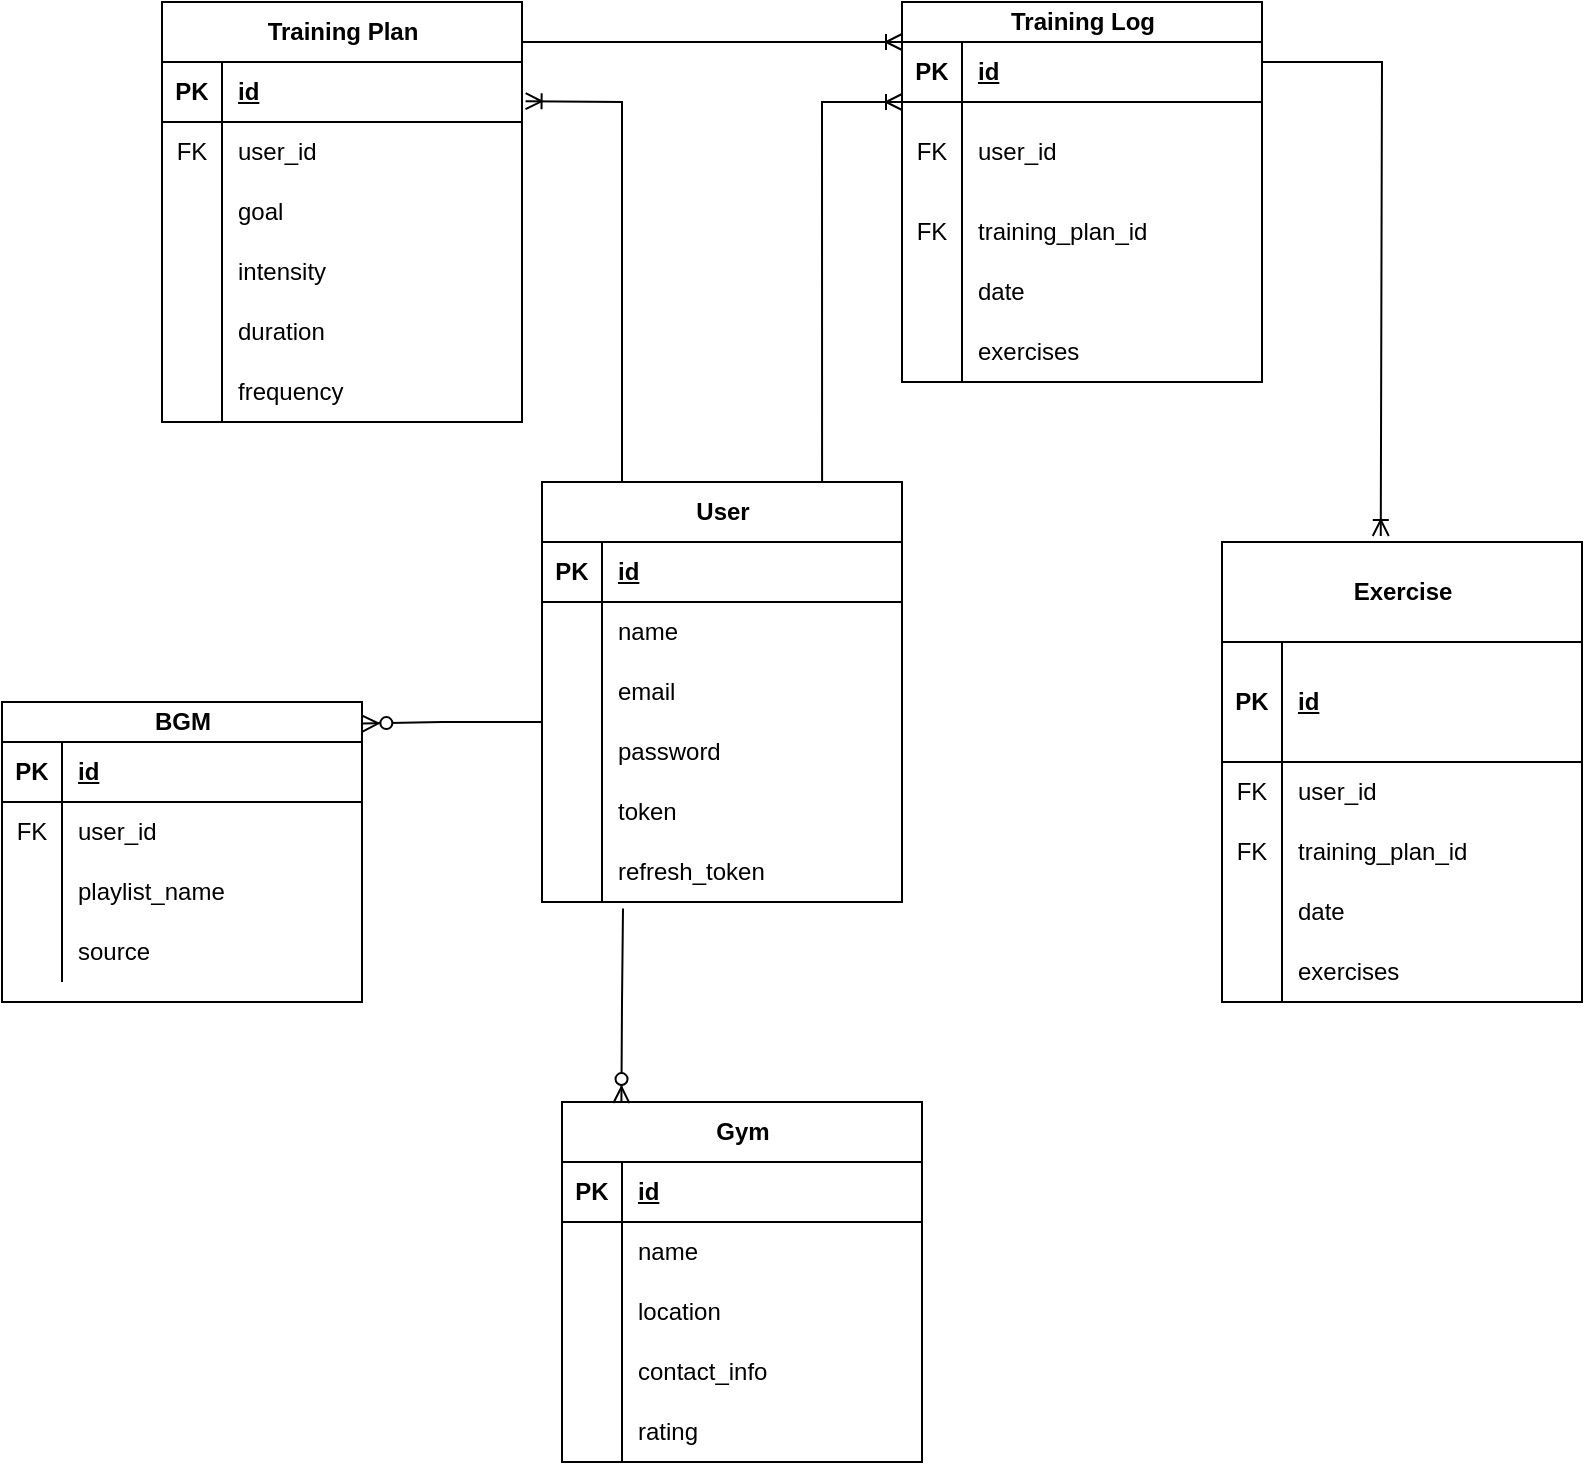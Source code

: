 <mxfile version="24.7.12">
  <diagram id="R2lEEEUBdFMjLlhIrx00" name="Page-1">
    <mxGraphModel dx="3546" dy="1199" grid="1" gridSize="10" guides="1" tooltips="1" connect="1" arrows="1" fold="1" page="1" pageScale="1" pageWidth="850" pageHeight="1100" math="0" shadow="0" extFonts="Permanent Marker^https://fonts.googleapis.com/css?family=Permanent+Marker">
      <root>
        <mxCell id="0" />
        <mxCell id="1" parent="0" />
        <mxCell id="OepPdxawDbYFynQBfxjx-1" value="Exercise" style="shape=table;startSize=50;container=1;collapsible=1;childLayout=tableLayout;fixedRows=1;rowLines=0;fontStyle=1;align=center;resizeLast=1;html=1;" parent="1" vertex="1">
          <mxGeometry x="-180" y="320" width="180" height="230" as="geometry" />
        </mxCell>
        <mxCell id="OepPdxawDbYFynQBfxjx-2" value="" style="shape=tableRow;horizontal=0;startSize=0;swimlaneHead=0;swimlaneBody=0;fillColor=none;collapsible=0;dropTarget=0;points=[[0,0.5],[1,0.5]];portConstraint=eastwest;top=0;left=0;right=0;bottom=1;" parent="OepPdxawDbYFynQBfxjx-1" vertex="1">
          <mxGeometry y="50" width="180" height="60" as="geometry" />
        </mxCell>
        <mxCell id="OepPdxawDbYFynQBfxjx-3" value="PK" style="shape=partialRectangle;connectable=0;fillColor=none;top=0;left=0;bottom=0;right=0;fontStyle=1;overflow=hidden;whiteSpace=wrap;html=1;" parent="OepPdxawDbYFynQBfxjx-2" vertex="1">
          <mxGeometry width="30" height="60" as="geometry">
            <mxRectangle width="30" height="60" as="alternateBounds" />
          </mxGeometry>
        </mxCell>
        <mxCell id="OepPdxawDbYFynQBfxjx-4" value="id" style="shape=partialRectangle;connectable=0;fillColor=none;top=0;left=0;bottom=0;right=0;align=left;spacingLeft=6;fontStyle=5;overflow=hidden;whiteSpace=wrap;html=1;" parent="OepPdxawDbYFynQBfxjx-2" vertex="1">
          <mxGeometry x="30" width="150" height="60" as="geometry">
            <mxRectangle width="150" height="60" as="alternateBounds" />
          </mxGeometry>
        </mxCell>
        <mxCell id="OepPdxawDbYFynQBfxjx-5" value="" style="shape=tableRow;horizontal=0;startSize=0;swimlaneHead=0;swimlaneBody=0;fillColor=none;collapsible=0;dropTarget=0;points=[[0,0.5],[1,0.5]];portConstraint=eastwest;top=0;left=0;right=0;bottom=0;" parent="OepPdxawDbYFynQBfxjx-1" vertex="1">
          <mxGeometry y="110" width="180" height="30" as="geometry" />
        </mxCell>
        <mxCell id="OepPdxawDbYFynQBfxjx-6" value="FK" style="shape=partialRectangle;connectable=0;fillColor=none;top=0;left=0;bottom=0;right=0;editable=1;overflow=hidden;whiteSpace=wrap;html=1;" parent="OepPdxawDbYFynQBfxjx-5" vertex="1">
          <mxGeometry width="30" height="30" as="geometry">
            <mxRectangle width="30" height="30" as="alternateBounds" />
          </mxGeometry>
        </mxCell>
        <mxCell id="OepPdxawDbYFynQBfxjx-7" value="user_id" style="shape=partialRectangle;connectable=0;fillColor=none;top=0;left=0;bottom=0;right=0;align=left;spacingLeft=6;overflow=hidden;whiteSpace=wrap;html=1;" parent="OepPdxawDbYFynQBfxjx-5" vertex="1">
          <mxGeometry x="30" width="150" height="30" as="geometry">
            <mxRectangle width="150" height="30" as="alternateBounds" />
          </mxGeometry>
        </mxCell>
        <mxCell id="OepPdxawDbYFynQBfxjx-8" value="" style="shape=tableRow;horizontal=0;startSize=0;swimlaneHead=0;swimlaneBody=0;fillColor=none;collapsible=0;dropTarget=0;points=[[0,0.5],[1,0.5]];portConstraint=eastwest;top=0;left=0;right=0;bottom=0;" parent="OepPdxawDbYFynQBfxjx-1" vertex="1">
          <mxGeometry y="140" width="180" height="30" as="geometry" />
        </mxCell>
        <mxCell id="OepPdxawDbYFynQBfxjx-9" value="FK" style="shape=partialRectangle;connectable=0;fillColor=none;top=0;left=0;bottom=0;right=0;editable=1;overflow=hidden;whiteSpace=wrap;html=1;" parent="OepPdxawDbYFynQBfxjx-8" vertex="1">
          <mxGeometry width="30" height="30" as="geometry">
            <mxRectangle width="30" height="30" as="alternateBounds" />
          </mxGeometry>
        </mxCell>
        <mxCell id="OepPdxawDbYFynQBfxjx-10" value="training_plan_id" style="shape=partialRectangle;connectable=0;fillColor=none;top=0;left=0;bottom=0;right=0;align=left;spacingLeft=6;overflow=hidden;whiteSpace=wrap;html=1;" parent="OepPdxawDbYFynQBfxjx-8" vertex="1">
          <mxGeometry x="30" width="150" height="30" as="geometry">
            <mxRectangle width="150" height="30" as="alternateBounds" />
          </mxGeometry>
        </mxCell>
        <mxCell id="OepPdxawDbYFynQBfxjx-11" value="" style="shape=tableRow;horizontal=0;startSize=0;swimlaneHead=0;swimlaneBody=0;fillColor=none;collapsible=0;dropTarget=0;points=[[0,0.5],[1,0.5]];portConstraint=eastwest;top=0;left=0;right=0;bottom=0;" parent="OepPdxawDbYFynQBfxjx-1" vertex="1">
          <mxGeometry y="170" width="180" height="30" as="geometry" />
        </mxCell>
        <mxCell id="OepPdxawDbYFynQBfxjx-12" value="" style="shape=partialRectangle;connectable=0;fillColor=none;top=0;left=0;bottom=0;right=0;editable=1;overflow=hidden;whiteSpace=wrap;html=1;" parent="OepPdxawDbYFynQBfxjx-11" vertex="1">
          <mxGeometry width="30" height="30" as="geometry">
            <mxRectangle width="30" height="30" as="alternateBounds" />
          </mxGeometry>
        </mxCell>
        <mxCell id="OepPdxawDbYFynQBfxjx-13" value="date" style="shape=partialRectangle;connectable=0;fillColor=none;top=0;left=0;bottom=0;right=0;align=left;spacingLeft=6;overflow=hidden;whiteSpace=wrap;html=1;" parent="OepPdxawDbYFynQBfxjx-11" vertex="1">
          <mxGeometry x="30" width="150" height="30" as="geometry">
            <mxRectangle width="150" height="30" as="alternateBounds" />
          </mxGeometry>
        </mxCell>
        <mxCell id="OepPdxawDbYFynQBfxjx-68" value="" style="shape=tableRow;horizontal=0;startSize=0;swimlaneHead=0;swimlaneBody=0;fillColor=none;collapsible=0;dropTarget=0;points=[[0,0.5],[1,0.5]];portConstraint=eastwest;top=0;left=0;right=0;bottom=0;" parent="OepPdxawDbYFynQBfxjx-1" vertex="1">
          <mxGeometry y="200" width="180" height="30" as="geometry" />
        </mxCell>
        <mxCell id="OepPdxawDbYFynQBfxjx-69" value="" style="shape=partialRectangle;connectable=0;fillColor=none;top=0;left=0;bottom=0;right=0;editable=1;overflow=hidden;whiteSpace=wrap;html=1;" parent="OepPdxawDbYFynQBfxjx-68" vertex="1">
          <mxGeometry width="30" height="30" as="geometry">
            <mxRectangle width="30" height="30" as="alternateBounds" />
          </mxGeometry>
        </mxCell>
        <mxCell id="OepPdxawDbYFynQBfxjx-70" value="exercises" style="shape=partialRectangle;connectable=0;fillColor=none;top=0;left=0;bottom=0;right=0;align=left;spacingLeft=6;overflow=hidden;whiteSpace=wrap;html=1;" parent="OepPdxawDbYFynQBfxjx-68" vertex="1">
          <mxGeometry x="30" width="150" height="30" as="geometry">
            <mxRectangle width="150" height="30" as="alternateBounds" />
          </mxGeometry>
        </mxCell>
        <mxCell id="OepPdxawDbYFynQBfxjx-14" value="Training Plan" style="shape=table;startSize=30;container=1;collapsible=1;childLayout=tableLayout;fixedRows=1;rowLines=0;fontStyle=1;align=center;resizeLast=1;html=1;" parent="1" vertex="1">
          <mxGeometry x="-710" y="50" width="180" height="210" as="geometry" />
        </mxCell>
        <mxCell id="OepPdxawDbYFynQBfxjx-15" value="" style="shape=tableRow;horizontal=0;startSize=0;swimlaneHead=0;swimlaneBody=0;fillColor=none;collapsible=0;dropTarget=0;points=[[0,0.5],[1,0.5]];portConstraint=eastwest;top=0;left=0;right=0;bottom=1;" parent="OepPdxawDbYFynQBfxjx-14" vertex="1">
          <mxGeometry y="30" width="180" height="30" as="geometry" />
        </mxCell>
        <mxCell id="OepPdxawDbYFynQBfxjx-16" value="PK" style="shape=partialRectangle;connectable=0;fillColor=none;top=0;left=0;bottom=0;right=0;fontStyle=1;overflow=hidden;whiteSpace=wrap;html=1;" parent="OepPdxawDbYFynQBfxjx-15" vertex="1">
          <mxGeometry width="30" height="30" as="geometry">
            <mxRectangle width="30" height="30" as="alternateBounds" />
          </mxGeometry>
        </mxCell>
        <mxCell id="OepPdxawDbYFynQBfxjx-17" value="id" style="shape=partialRectangle;connectable=0;fillColor=none;top=0;left=0;bottom=0;right=0;align=left;spacingLeft=6;fontStyle=5;overflow=hidden;whiteSpace=wrap;html=1;" parent="OepPdxawDbYFynQBfxjx-15" vertex="1">
          <mxGeometry x="30" width="150" height="30" as="geometry">
            <mxRectangle width="150" height="30" as="alternateBounds" />
          </mxGeometry>
        </mxCell>
        <mxCell id="OepPdxawDbYFynQBfxjx-18" value="" style="shape=tableRow;horizontal=0;startSize=0;swimlaneHead=0;swimlaneBody=0;fillColor=none;collapsible=0;dropTarget=0;points=[[0,0.5],[1,0.5]];portConstraint=eastwest;top=0;left=0;right=0;bottom=0;" parent="OepPdxawDbYFynQBfxjx-14" vertex="1">
          <mxGeometry y="60" width="180" height="30" as="geometry" />
        </mxCell>
        <mxCell id="OepPdxawDbYFynQBfxjx-19" value="FK" style="shape=partialRectangle;connectable=0;fillColor=none;top=0;left=0;bottom=0;right=0;editable=1;overflow=hidden;whiteSpace=wrap;html=1;" parent="OepPdxawDbYFynQBfxjx-18" vertex="1">
          <mxGeometry width="30" height="30" as="geometry">
            <mxRectangle width="30" height="30" as="alternateBounds" />
          </mxGeometry>
        </mxCell>
        <mxCell id="OepPdxawDbYFynQBfxjx-20" value="user_id" style="shape=partialRectangle;connectable=0;fillColor=none;top=0;left=0;bottom=0;right=0;align=left;spacingLeft=6;overflow=hidden;whiteSpace=wrap;html=1;" parent="OepPdxawDbYFynQBfxjx-18" vertex="1">
          <mxGeometry x="30" width="150" height="30" as="geometry">
            <mxRectangle width="150" height="30" as="alternateBounds" />
          </mxGeometry>
        </mxCell>
        <mxCell id="OepPdxawDbYFynQBfxjx-21" value="" style="shape=tableRow;horizontal=0;startSize=0;swimlaneHead=0;swimlaneBody=0;fillColor=none;collapsible=0;dropTarget=0;points=[[0,0.5],[1,0.5]];portConstraint=eastwest;top=0;left=0;right=0;bottom=0;" parent="OepPdxawDbYFynQBfxjx-14" vertex="1">
          <mxGeometry y="90" width="180" height="30" as="geometry" />
        </mxCell>
        <mxCell id="OepPdxawDbYFynQBfxjx-22" value="" style="shape=partialRectangle;connectable=0;fillColor=none;top=0;left=0;bottom=0;right=0;editable=1;overflow=hidden;whiteSpace=wrap;html=1;" parent="OepPdxawDbYFynQBfxjx-21" vertex="1">
          <mxGeometry width="30" height="30" as="geometry">
            <mxRectangle width="30" height="30" as="alternateBounds" />
          </mxGeometry>
        </mxCell>
        <mxCell id="OepPdxawDbYFynQBfxjx-23" value="goal" style="shape=partialRectangle;connectable=0;fillColor=none;top=0;left=0;bottom=0;right=0;align=left;spacingLeft=6;overflow=hidden;whiteSpace=wrap;html=1;" parent="OepPdxawDbYFynQBfxjx-21" vertex="1">
          <mxGeometry x="30" width="150" height="30" as="geometry">
            <mxRectangle width="150" height="30" as="alternateBounds" />
          </mxGeometry>
        </mxCell>
        <mxCell id="OepPdxawDbYFynQBfxjx-24" value="" style="shape=tableRow;horizontal=0;startSize=0;swimlaneHead=0;swimlaneBody=0;fillColor=none;collapsible=0;dropTarget=0;points=[[0,0.5],[1,0.5]];portConstraint=eastwest;top=0;left=0;right=0;bottom=0;" parent="OepPdxawDbYFynQBfxjx-14" vertex="1">
          <mxGeometry y="120" width="180" height="30" as="geometry" />
        </mxCell>
        <mxCell id="OepPdxawDbYFynQBfxjx-25" value="" style="shape=partialRectangle;connectable=0;fillColor=none;top=0;left=0;bottom=0;right=0;editable=1;overflow=hidden;whiteSpace=wrap;html=1;" parent="OepPdxawDbYFynQBfxjx-24" vertex="1">
          <mxGeometry width="30" height="30" as="geometry">
            <mxRectangle width="30" height="30" as="alternateBounds" />
          </mxGeometry>
        </mxCell>
        <mxCell id="OepPdxawDbYFynQBfxjx-26" value="intensity" style="shape=partialRectangle;connectable=0;fillColor=none;top=0;left=0;bottom=0;right=0;align=left;spacingLeft=6;overflow=hidden;whiteSpace=wrap;html=1;" parent="OepPdxawDbYFynQBfxjx-24" vertex="1">
          <mxGeometry x="30" width="150" height="30" as="geometry">
            <mxRectangle width="150" height="30" as="alternateBounds" />
          </mxGeometry>
        </mxCell>
        <mxCell id="OepPdxawDbYFynQBfxjx-59" value="" style="shape=tableRow;horizontal=0;startSize=0;swimlaneHead=0;swimlaneBody=0;fillColor=none;collapsible=0;dropTarget=0;points=[[0,0.5],[1,0.5]];portConstraint=eastwest;top=0;left=0;right=0;bottom=0;" parent="OepPdxawDbYFynQBfxjx-14" vertex="1">
          <mxGeometry y="150" width="180" height="30" as="geometry" />
        </mxCell>
        <mxCell id="OepPdxawDbYFynQBfxjx-60" value="" style="shape=partialRectangle;connectable=0;fillColor=none;top=0;left=0;bottom=0;right=0;editable=1;overflow=hidden;whiteSpace=wrap;html=1;" parent="OepPdxawDbYFynQBfxjx-59" vertex="1">
          <mxGeometry width="30" height="30" as="geometry">
            <mxRectangle width="30" height="30" as="alternateBounds" />
          </mxGeometry>
        </mxCell>
        <mxCell id="OepPdxawDbYFynQBfxjx-61" value="duration" style="shape=partialRectangle;connectable=0;fillColor=none;top=0;left=0;bottom=0;right=0;align=left;spacingLeft=6;overflow=hidden;whiteSpace=wrap;html=1;" parent="OepPdxawDbYFynQBfxjx-59" vertex="1">
          <mxGeometry x="30" width="150" height="30" as="geometry">
            <mxRectangle width="150" height="30" as="alternateBounds" />
          </mxGeometry>
        </mxCell>
        <mxCell id="OepPdxawDbYFynQBfxjx-62" value="" style="shape=tableRow;horizontal=0;startSize=0;swimlaneHead=0;swimlaneBody=0;fillColor=none;collapsible=0;dropTarget=0;points=[[0,0.5],[1,0.5]];portConstraint=eastwest;top=0;left=0;right=0;bottom=0;" parent="OepPdxawDbYFynQBfxjx-14" vertex="1">
          <mxGeometry y="180" width="180" height="30" as="geometry" />
        </mxCell>
        <mxCell id="OepPdxawDbYFynQBfxjx-63" value="" style="shape=partialRectangle;connectable=0;fillColor=none;top=0;left=0;bottom=0;right=0;editable=1;overflow=hidden;whiteSpace=wrap;html=1;" parent="OepPdxawDbYFynQBfxjx-62" vertex="1">
          <mxGeometry width="30" height="30" as="geometry">
            <mxRectangle width="30" height="30" as="alternateBounds" />
          </mxGeometry>
        </mxCell>
        <mxCell id="OepPdxawDbYFynQBfxjx-64" value="frequency" style="shape=partialRectangle;connectable=0;fillColor=none;top=0;left=0;bottom=0;right=0;align=left;spacingLeft=6;overflow=hidden;whiteSpace=wrap;html=1;" parent="OepPdxawDbYFynQBfxjx-62" vertex="1">
          <mxGeometry x="30" width="150" height="30" as="geometry">
            <mxRectangle width="150" height="30" as="alternateBounds" />
          </mxGeometry>
        </mxCell>
        <mxCell id="OepPdxawDbYFynQBfxjx-27" value="Training Log" style="shape=table;startSize=20;container=1;collapsible=1;childLayout=tableLayout;fixedRows=1;rowLines=0;fontStyle=1;align=center;resizeLast=1;html=1;" parent="1" vertex="1">
          <mxGeometry x="-340" y="50" width="180" height="190" as="geometry" />
        </mxCell>
        <mxCell id="OepPdxawDbYFynQBfxjx-28" value="" style="shape=tableRow;horizontal=0;startSize=0;swimlaneHead=0;swimlaneBody=0;fillColor=none;collapsible=0;dropTarget=0;points=[[0,0.5],[1,0.5]];portConstraint=eastwest;top=0;left=0;right=0;bottom=1;" parent="OepPdxawDbYFynQBfxjx-27" vertex="1">
          <mxGeometry y="20" width="180" height="30" as="geometry" />
        </mxCell>
        <mxCell id="OepPdxawDbYFynQBfxjx-29" value="PK" style="shape=partialRectangle;connectable=0;fillColor=none;top=0;left=0;bottom=0;right=0;fontStyle=1;overflow=hidden;whiteSpace=wrap;html=1;" parent="OepPdxawDbYFynQBfxjx-28" vertex="1">
          <mxGeometry width="30" height="30" as="geometry">
            <mxRectangle width="30" height="30" as="alternateBounds" />
          </mxGeometry>
        </mxCell>
        <mxCell id="OepPdxawDbYFynQBfxjx-30" value="id" style="shape=partialRectangle;connectable=0;fillColor=none;top=0;left=0;bottom=0;right=0;align=left;spacingLeft=6;fontStyle=5;overflow=hidden;whiteSpace=wrap;html=1;" parent="OepPdxawDbYFynQBfxjx-28" vertex="1">
          <mxGeometry x="30" width="150" height="30" as="geometry">
            <mxRectangle width="150" height="30" as="alternateBounds" />
          </mxGeometry>
        </mxCell>
        <mxCell id="OepPdxawDbYFynQBfxjx-31" value="" style="shape=tableRow;horizontal=0;startSize=0;swimlaneHead=0;swimlaneBody=0;fillColor=none;collapsible=0;dropTarget=0;points=[[0,0.5],[1,0.5]];portConstraint=eastwest;top=0;left=0;right=0;bottom=0;" parent="OepPdxawDbYFynQBfxjx-27" vertex="1">
          <mxGeometry y="50" width="180" height="50" as="geometry" />
        </mxCell>
        <mxCell id="OepPdxawDbYFynQBfxjx-32" value="FK" style="shape=partialRectangle;connectable=0;fillColor=none;top=0;left=0;bottom=0;right=0;editable=1;overflow=hidden;whiteSpace=wrap;html=1;" parent="OepPdxawDbYFynQBfxjx-31" vertex="1">
          <mxGeometry width="30" height="50" as="geometry">
            <mxRectangle width="30" height="50" as="alternateBounds" />
          </mxGeometry>
        </mxCell>
        <mxCell id="OepPdxawDbYFynQBfxjx-33" value="user_id" style="shape=partialRectangle;connectable=0;fillColor=none;top=0;left=0;bottom=0;right=0;align=left;spacingLeft=6;overflow=hidden;whiteSpace=wrap;html=1;" parent="OepPdxawDbYFynQBfxjx-31" vertex="1">
          <mxGeometry x="30" width="150" height="50" as="geometry">
            <mxRectangle width="150" height="50" as="alternateBounds" />
          </mxGeometry>
        </mxCell>
        <mxCell id="OepPdxawDbYFynQBfxjx-34" value="" style="shape=tableRow;horizontal=0;startSize=0;swimlaneHead=0;swimlaneBody=0;fillColor=none;collapsible=0;dropTarget=0;points=[[0,0.5],[1,0.5]];portConstraint=eastwest;top=0;left=0;right=0;bottom=0;" parent="OepPdxawDbYFynQBfxjx-27" vertex="1">
          <mxGeometry y="100" width="180" height="30" as="geometry" />
        </mxCell>
        <mxCell id="OepPdxawDbYFynQBfxjx-35" value="FK" style="shape=partialRectangle;connectable=0;fillColor=none;top=0;left=0;bottom=0;right=0;editable=1;overflow=hidden;whiteSpace=wrap;html=1;" parent="OepPdxawDbYFynQBfxjx-34" vertex="1">
          <mxGeometry width="30" height="30" as="geometry">
            <mxRectangle width="30" height="30" as="alternateBounds" />
          </mxGeometry>
        </mxCell>
        <mxCell id="OepPdxawDbYFynQBfxjx-36" value="training_plan_id" style="shape=partialRectangle;connectable=0;fillColor=none;top=0;left=0;bottom=0;right=0;align=left;spacingLeft=6;overflow=hidden;whiteSpace=wrap;html=1;" parent="OepPdxawDbYFynQBfxjx-34" vertex="1">
          <mxGeometry x="30" width="150" height="30" as="geometry">
            <mxRectangle width="150" height="30" as="alternateBounds" />
          </mxGeometry>
        </mxCell>
        <mxCell id="OepPdxawDbYFynQBfxjx-37" value="" style="shape=tableRow;horizontal=0;startSize=0;swimlaneHead=0;swimlaneBody=0;fillColor=none;collapsible=0;dropTarget=0;points=[[0,0.5],[1,0.5]];portConstraint=eastwest;top=0;left=0;right=0;bottom=0;" parent="OepPdxawDbYFynQBfxjx-27" vertex="1">
          <mxGeometry y="130" width="180" height="30" as="geometry" />
        </mxCell>
        <mxCell id="OepPdxawDbYFynQBfxjx-38" value="" style="shape=partialRectangle;connectable=0;fillColor=none;top=0;left=0;bottom=0;right=0;editable=1;overflow=hidden;whiteSpace=wrap;html=1;" parent="OepPdxawDbYFynQBfxjx-37" vertex="1">
          <mxGeometry width="30" height="30" as="geometry">
            <mxRectangle width="30" height="30" as="alternateBounds" />
          </mxGeometry>
        </mxCell>
        <mxCell id="OepPdxawDbYFynQBfxjx-39" value="date" style="shape=partialRectangle;connectable=0;fillColor=none;top=0;left=0;bottom=0;right=0;align=left;spacingLeft=6;overflow=hidden;whiteSpace=wrap;html=1;" parent="OepPdxawDbYFynQBfxjx-37" vertex="1">
          <mxGeometry x="30" width="150" height="30" as="geometry">
            <mxRectangle width="150" height="30" as="alternateBounds" />
          </mxGeometry>
        </mxCell>
        <mxCell id="OepPdxawDbYFynQBfxjx-65" value="" style="shape=tableRow;horizontal=0;startSize=0;swimlaneHead=0;swimlaneBody=0;fillColor=none;collapsible=0;dropTarget=0;points=[[0,0.5],[1,0.5]];portConstraint=eastwest;top=0;left=0;right=0;bottom=0;" parent="OepPdxawDbYFynQBfxjx-27" vertex="1">
          <mxGeometry y="160" width="180" height="30" as="geometry" />
        </mxCell>
        <mxCell id="OepPdxawDbYFynQBfxjx-66" value="" style="shape=partialRectangle;connectable=0;fillColor=none;top=0;left=0;bottom=0;right=0;editable=1;overflow=hidden;whiteSpace=wrap;html=1;" parent="OepPdxawDbYFynQBfxjx-65" vertex="1">
          <mxGeometry width="30" height="30" as="geometry">
            <mxRectangle width="30" height="30" as="alternateBounds" />
          </mxGeometry>
        </mxCell>
        <mxCell id="OepPdxawDbYFynQBfxjx-67" value="exercises" style="shape=partialRectangle;connectable=0;fillColor=none;top=0;left=0;bottom=0;right=0;align=left;spacingLeft=6;overflow=hidden;whiteSpace=wrap;html=1;" parent="OepPdxawDbYFynQBfxjx-65" vertex="1">
          <mxGeometry x="30" width="150" height="30" as="geometry">
            <mxRectangle width="150" height="30" as="alternateBounds" />
          </mxGeometry>
        </mxCell>
        <mxCell id="OepPdxawDbYFynQBfxjx-40" value="User" style="shape=table;startSize=30;container=1;collapsible=1;childLayout=tableLayout;fixedRows=1;rowLines=0;fontStyle=1;align=center;resizeLast=1;html=1;" parent="1" vertex="1">
          <mxGeometry x="-520" y="290" width="180" height="210" as="geometry" />
        </mxCell>
        <mxCell id="OepPdxawDbYFynQBfxjx-41" value="" style="shape=tableRow;horizontal=0;startSize=0;swimlaneHead=0;swimlaneBody=0;fillColor=none;collapsible=0;dropTarget=0;points=[[0,0.5],[1,0.5]];portConstraint=eastwest;top=0;left=0;right=0;bottom=1;" parent="OepPdxawDbYFynQBfxjx-40" vertex="1">
          <mxGeometry y="30" width="180" height="30" as="geometry" />
        </mxCell>
        <mxCell id="OepPdxawDbYFynQBfxjx-42" value="PK" style="shape=partialRectangle;connectable=0;fillColor=none;top=0;left=0;bottom=0;right=0;fontStyle=1;overflow=hidden;whiteSpace=wrap;html=1;" parent="OepPdxawDbYFynQBfxjx-41" vertex="1">
          <mxGeometry width="30" height="30" as="geometry">
            <mxRectangle width="30" height="30" as="alternateBounds" />
          </mxGeometry>
        </mxCell>
        <mxCell id="OepPdxawDbYFynQBfxjx-43" value="id" style="shape=partialRectangle;connectable=0;fillColor=none;top=0;left=0;bottom=0;right=0;align=left;spacingLeft=6;fontStyle=5;overflow=hidden;whiteSpace=wrap;html=1;" parent="OepPdxawDbYFynQBfxjx-41" vertex="1">
          <mxGeometry x="30" width="150" height="30" as="geometry">
            <mxRectangle width="150" height="30" as="alternateBounds" />
          </mxGeometry>
        </mxCell>
        <mxCell id="OepPdxawDbYFynQBfxjx-44" value="" style="shape=tableRow;horizontal=0;startSize=0;swimlaneHead=0;swimlaneBody=0;fillColor=none;collapsible=0;dropTarget=0;points=[[0,0.5],[1,0.5]];portConstraint=eastwest;top=0;left=0;right=0;bottom=0;" parent="OepPdxawDbYFynQBfxjx-40" vertex="1">
          <mxGeometry y="60" width="180" height="30" as="geometry" />
        </mxCell>
        <mxCell id="OepPdxawDbYFynQBfxjx-45" value="" style="shape=partialRectangle;connectable=0;fillColor=none;top=0;left=0;bottom=0;right=0;editable=1;overflow=hidden;whiteSpace=wrap;html=1;" parent="OepPdxawDbYFynQBfxjx-44" vertex="1">
          <mxGeometry width="30" height="30" as="geometry">
            <mxRectangle width="30" height="30" as="alternateBounds" />
          </mxGeometry>
        </mxCell>
        <mxCell id="OepPdxawDbYFynQBfxjx-46" value="name" style="shape=partialRectangle;connectable=0;fillColor=none;top=0;left=0;bottom=0;right=0;align=left;spacingLeft=6;overflow=hidden;whiteSpace=wrap;html=1;" parent="OepPdxawDbYFynQBfxjx-44" vertex="1">
          <mxGeometry x="30" width="150" height="30" as="geometry">
            <mxRectangle width="150" height="30" as="alternateBounds" />
          </mxGeometry>
        </mxCell>
        <mxCell id="OepPdxawDbYFynQBfxjx-47" value="" style="shape=tableRow;horizontal=0;startSize=0;swimlaneHead=0;swimlaneBody=0;fillColor=none;collapsible=0;dropTarget=0;points=[[0,0.5],[1,0.5]];portConstraint=eastwest;top=0;left=0;right=0;bottom=0;" parent="OepPdxawDbYFynQBfxjx-40" vertex="1">
          <mxGeometry y="90" width="180" height="30" as="geometry" />
        </mxCell>
        <mxCell id="OepPdxawDbYFynQBfxjx-48" value="" style="shape=partialRectangle;connectable=0;fillColor=none;top=0;left=0;bottom=0;right=0;editable=1;overflow=hidden;whiteSpace=wrap;html=1;" parent="OepPdxawDbYFynQBfxjx-47" vertex="1">
          <mxGeometry width="30" height="30" as="geometry">
            <mxRectangle width="30" height="30" as="alternateBounds" />
          </mxGeometry>
        </mxCell>
        <mxCell id="OepPdxawDbYFynQBfxjx-49" value="email" style="shape=partialRectangle;connectable=0;fillColor=none;top=0;left=0;bottom=0;right=0;align=left;spacingLeft=6;overflow=hidden;whiteSpace=wrap;html=1;" parent="OepPdxawDbYFynQBfxjx-47" vertex="1">
          <mxGeometry x="30" width="150" height="30" as="geometry">
            <mxRectangle width="150" height="30" as="alternateBounds" />
          </mxGeometry>
        </mxCell>
        <mxCell id="OepPdxawDbYFynQBfxjx-50" value="" style="shape=tableRow;horizontal=0;startSize=0;swimlaneHead=0;swimlaneBody=0;fillColor=none;collapsible=0;dropTarget=0;points=[[0,0.5],[1,0.5]];portConstraint=eastwest;top=0;left=0;right=0;bottom=0;" parent="OepPdxawDbYFynQBfxjx-40" vertex="1">
          <mxGeometry y="120" width="180" height="30" as="geometry" />
        </mxCell>
        <mxCell id="OepPdxawDbYFynQBfxjx-51" value="" style="shape=partialRectangle;connectable=0;fillColor=none;top=0;left=0;bottom=0;right=0;editable=1;overflow=hidden;whiteSpace=wrap;html=1;" parent="OepPdxawDbYFynQBfxjx-50" vertex="1">
          <mxGeometry width="30" height="30" as="geometry">
            <mxRectangle width="30" height="30" as="alternateBounds" />
          </mxGeometry>
        </mxCell>
        <mxCell id="OepPdxawDbYFynQBfxjx-52" value="password" style="shape=partialRectangle;connectable=0;fillColor=none;top=0;left=0;bottom=0;right=0;align=left;spacingLeft=6;overflow=hidden;whiteSpace=wrap;html=1;" parent="OepPdxawDbYFynQBfxjx-50" vertex="1">
          <mxGeometry x="30" width="150" height="30" as="geometry">
            <mxRectangle width="150" height="30" as="alternateBounds" />
          </mxGeometry>
        </mxCell>
        <mxCell id="OepPdxawDbYFynQBfxjx-53" value="" style="shape=tableRow;horizontal=0;startSize=0;swimlaneHead=0;swimlaneBody=0;fillColor=none;collapsible=0;dropTarget=0;points=[[0,0.5],[1,0.5]];portConstraint=eastwest;top=0;left=0;right=0;bottom=0;" parent="OepPdxawDbYFynQBfxjx-40" vertex="1">
          <mxGeometry y="150" width="180" height="30" as="geometry" />
        </mxCell>
        <mxCell id="OepPdxawDbYFynQBfxjx-54" value="" style="shape=partialRectangle;connectable=0;fillColor=none;top=0;left=0;bottom=0;right=0;editable=1;overflow=hidden;whiteSpace=wrap;html=1;" parent="OepPdxawDbYFynQBfxjx-53" vertex="1">
          <mxGeometry width="30" height="30" as="geometry">
            <mxRectangle width="30" height="30" as="alternateBounds" />
          </mxGeometry>
        </mxCell>
        <mxCell id="OepPdxawDbYFynQBfxjx-55" value="token" style="shape=partialRectangle;connectable=0;fillColor=none;top=0;left=0;bottom=0;right=0;align=left;spacingLeft=6;overflow=hidden;whiteSpace=wrap;html=1;" parent="OepPdxawDbYFynQBfxjx-53" vertex="1">
          <mxGeometry x="30" width="150" height="30" as="geometry">
            <mxRectangle width="150" height="30" as="alternateBounds" />
          </mxGeometry>
        </mxCell>
        <mxCell id="OepPdxawDbYFynQBfxjx-56" value="" style="shape=tableRow;horizontal=0;startSize=0;swimlaneHead=0;swimlaneBody=0;fillColor=none;collapsible=0;dropTarget=0;points=[[0,0.5],[1,0.5]];portConstraint=eastwest;top=0;left=0;right=0;bottom=0;" parent="OepPdxawDbYFynQBfxjx-40" vertex="1">
          <mxGeometry y="180" width="180" height="30" as="geometry" />
        </mxCell>
        <mxCell id="OepPdxawDbYFynQBfxjx-57" value="" style="shape=partialRectangle;connectable=0;fillColor=none;top=0;left=0;bottom=0;right=0;editable=1;overflow=hidden;whiteSpace=wrap;html=1;" parent="OepPdxawDbYFynQBfxjx-56" vertex="1">
          <mxGeometry width="30" height="30" as="geometry">
            <mxRectangle width="30" height="30" as="alternateBounds" />
          </mxGeometry>
        </mxCell>
        <mxCell id="OepPdxawDbYFynQBfxjx-58" value="refresh_token" style="shape=partialRectangle;connectable=0;fillColor=none;top=0;left=0;bottom=0;right=0;align=left;spacingLeft=6;overflow=hidden;whiteSpace=wrap;html=1;" parent="OepPdxawDbYFynQBfxjx-56" vertex="1">
          <mxGeometry x="30" width="150" height="30" as="geometry">
            <mxRectangle width="150" height="30" as="alternateBounds" />
          </mxGeometry>
        </mxCell>
        <mxCell id="OepPdxawDbYFynQBfxjx-71" value="BGM" style="shape=table;startSize=20;container=1;collapsible=1;childLayout=tableLayout;fixedRows=1;rowLines=0;fontStyle=1;align=center;resizeLast=1;html=1;" parent="1" vertex="1">
          <mxGeometry x="-790" y="400" width="180" height="150" as="geometry" />
        </mxCell>
        <mxCell id="OepPdxawDbYFynQBfxjx-72" value="" style="shape=tableRow;horizontal=0;startSize=0;swimlaneHead=0;swimlaneBody=0;fillColor=none;collapsible=0;dropTarget=0;points=[[0,0.5],[1,0.5]];portConstraint=eastwest;top=0;left=0;right=0;bottom=1;" parent="OepPdxawDbYFynQBfxjx-71" vertex="1">
          <mxGeometry y="20" width="180" height="30" as="geometry" />
        </mxCell>
        <mxCell id="OepPdxawDbYFynQBfxjx-73" value="PK" style="shape=partialRectangle;connectable=0;fillColor=none;top=0;left=0;bottom=0;right=0;fontStyle=1;overflow=hidden;whiteSpace=wrap;html=1;" parent="OepPdxawDbYFynQBfxjx-72" vertex="1">
          <mxGeometry width="30" height="30" as="geometry">
            <mxRectangle width="30" height="30" as="alternateBounds" />
          </mxGeometry>
        </mxCell>
        <mxCell id="OepPdxawDbYFynQBfxjx-74" value="id" style="shape=partialRectangle;connectable=0;fillColor=none;top=0;left=0;bottom=0;right=0;align=left;spacingLeft=6;fontStyle=5;overflow=hidden;whiteSpace=wrap;html=1;" parent="OepPdxawDbYFynQBfxjx-72" vertex="1">
          <mxGeometry x="30" width="150" height="30" as="geometry">
            <mxRectangle width="150" height="30" as="alternateBounds" />
          </mxGeometry>
        </mxCell>
        <mxCell id="OepPdxawDbYFynQBfxjx-75" value="" style="shape=tableRow;horizontal=0;startSize=0;swimlaneHead=0;swimlaneBody=0;fillColor=none;collapsible=0;dropTarget=0;points=[[0,0.5],[1,0.5]];portConstraint=eastwest;top=0;left=0;right=0;bottom=0;" parent="OepPdxawDbYFynQBfxjx-71" vertex="1">
          <mxGeometry y="50" width="180" height="30" as="geometry" />
        </mxCell>
        <mxCell id="OepPdxawDbYFynQBfxjx-76" value="FK" style="shape=partialRectangle;connectable=0;fillColor=none;top=0;left=0;bottom=0;right=0;editable=1;overflow=hidden;whiteSpace=wrap;html=1;" parent="OepPdxawDbYFynQBfxjx-75" vertex="1">
          <mxGeometry width="30" height="30" as="geometry">
            <mxRectangle width="30" height="30" as="alternateBounds" />
          </mxGeometry>
        </mxCell>
        <mxCell id="OepPdxawDbYFynQBfxjx-77" value="user_id" style="shape=partialRectangle;connectable=0;fillColor=none;top=0;left=0;bottom=0;right=0;align=left;spacingLeft=6;overflow=hidden;whiteSpace=wrap;html=1;" parent="OepPdxawDbYFynQBfxjx-75" vertex="1">
          <mxGeometry x="30" width="150" height="30" as="geometry">
            <mxRectangle width="150" height="30" as="alternateBounds" />
          </mxGeometry>
        </mxCell>
        <mxCell id="OepPdxawDbYFynQBfxjx-78" value="" style="shape=tableRow;horizontal=0;startSize=0;swimlaneHead=0;swimlaneBody=0;fillColor=none;collapsible=0;dropTarget=0;points=[[0,0.5],[1,0.5]];portConstraint=eastwest;top=0;left=0;right=0;bottom=0;" parent="OepPdxawDbYFynQBfxjx-71" vertex="1">
          <mxGeometry y="80" width="180" height="30" as="geometry" />
        </mxCell>
        <mxCell id="OepPdxawDbYFynQBfxjx-79" value="" style="shape=partialRectangle;connectable=0;fillColor=none;top=0;left=0;bottom=0;right=0;editable=1;overflow=hidden;whiteSpace=wrap;html=1;" parent="OepPdxawDbYFynQBfxjx-78" vertex="1">
          <mxGeometry width="30" height="30" as="geometry">
            <mxRectangle width="30" height="30" as="alternateBounds" />
          </mxGeometry>
        </mxCell>
        <mxCell id="OepPdxawDbYFynQBfxjx-80" value="playlist_name" style="shape=partialRectangle;connectable=0;fillColor=none;top=0;left=0;bottom=0;right=0;align=left;spacingLeft=6;overflow=hidden;whiteSpace=wrap;html=1;" parent="OepPdxawDbYFynQBfxjx-78" vertex="1">
          <mxGeometry x="30" width="150" height="30" as="geometry">
            <mxRectangle width="150" height="30" as="alternateBounds" />
          </mxGeometry>
        </mxCell>
        <mxCell id="OepPdxawDbYFynQBfxjx-81" value="" style="shape=tableRow;horizontal=0;startSize=0;swimlaneHead=0;swimlaneBody=0;fillColor=none;collapsible=0;dropTarget=0;points=[[0,0.5],[1,0.5]];portConstraint=eastwest;top=0;left=0;right=0;bottom=0;" parent="OepPdxawDbYFynQBfxjx-71" vertex="1">
          <mxGeometry y="110" width="180" height="30" as="geometry" />
        </mxCell>
        <mxCell id="OepPdxawDbYFynQBfxjx-82" value="" style="shape=partialRectangle;connectable=0;fillColor=none;top=0;left=0;bottom=0;right=0;editable=1;overflow=hidden;whiteSpace=wrap;html=1;" parent="OepPdxawDbYFynQBfxjx-81" vertex="1">
          <mxGeometry width="30" height="30" as="geometry">
            <mxRectangle width="30" height="30" as="alternateBounds" />
          </mxGeometry>
        </mxCell>
        <mxCell id="OepPdxawDbYFynQBfxjx-83" value="source" style="shape=partialRectangle;connectable=0;fillColor=none;top=0;left=0;bottom=0;right=0;align=left;spacingLeft=6;overflow=hidden;whiteSpace=wrap;html=1;" parent="OepPdxawDbYFynQBfxjx-81" vertex="1">
          <mxGeometry x="30" width="150" height="30" as="geometry">
            <mxRectangle width="150" height="30" as="alternateBounds" />
          </mxGeometry>
        </mxCell>
        <mxCell id="OepPdxawDbYFynQBfxjx-84" value="Gym" style="shape=table;startSize=30;container=1;collapsible=1;childLayout=tableLayout;fixedRows=1;rowLines=0;fontStyle=1;align=center;resizeLast=1;html=1;" parent="1" vertex="1">
          <mxGeometry x="-510" y="600" width="180" height="180" as="geometry" />
        </mxCell>
        <mxCell id="OepPdxawDbYFynQBfxjx-85" value="" style="shape=tableRow;horizontal=0;startSize=0;swimlaneHead=0;swimlaneBody=0;fillColor=none;collapsible=0;dropTarget=0;points=[[0,0.5],[1,0.5]];portConstraint=eastwest;top=0;left=0;right=0;bottom=1;" parent="OepPdxawDbYFynQBfxjx-84" vertex="1">
          <mxGeometry y="30" width="180" height="30" as="geometry" />
        </mxCell>
        <mxCell id="OepPdxawDbYFynQBfxjx-86" value="PK" style="shape=partialRectangle;connectable=0;fillColor=none;top=0;left=0;bottom=0;right=0;fontStyle=1;overflow=hidden;whiteSpace=wrap;html=1;" parent="OepPdxawDbYFynQBfxjx-85" vertex="1">
          <mxGeometry width="30" height="30" as="geometry">
            <mxRectangle width="30" height="30" as="alternateBounds" />
          </mxGeometry>
        </mxCell>
        <mxCell id="OepPdxawDbYFynQBfxjx-87" value="id" style="shape=partialRectangle;connectable=0;fillColor=none;top=0;left=0;bottom=0;right=0;align=left;spacingLeft=6;fontStyle=5;overflow=hidden;whiteSpace=wrap;html=1;" parent="OepPdxawDbYFynQBfxjx-85" vertex="1">
          <mxGeometry x="30" width="150" height="30" as="geometry">
            <mxRectangle width="150" height="30" as="alternateBounds" />
          </mxGeometry>
        </mxCell>
        <mxCell id="OepPdxawDbYFynQBfxjx-88" value="" style="shape=tableRow;horizontal=0;startSize=0;swimlaneHead=0;swimlaneBody=0;fillColor=none;collapsible=0;dropTarget=0;points=[[0,0.5],[1,0.5]];portConstraint=eastwest;top=0;left=0;right=0;bottom=0;" parent="OepPdxawDbYFynQBfxjx-84" vertex="1">
          <mxGeometry y="60" width="180" height="30" as="geometry" />
        </mxCell>
        <mxCell id="OepPdxawDbYFynQBfxjx-89" value="" style="shape=partialRectangle;connectable=0;fillColor=none;top=0;left=0;bottom=0;right=0;editable=1;overflow=hidden;whiteSpace=wrap;html=1;" parent="OepPdxawDbYFynQBfxjx-88" vertex="1">
          <mxGeometry width="30" height="30" as="geometry">
            <mxRectangle width="30" height="30" as="alternateBounds" />
          </mxGeometry>
        </mxCell>
        <mxCell id="OepPdxawDbYFynQBfxjx-90" value="name" style="shape=partialRectangle;connectable=0;fillColor=none;top=0;left=0;bottom=0;right=0;align=left;spacingLeft=6;overflow=hidden;whiteSpace=wrap;html=1;" parent="OepPdxawDbYFynQBfxjx-88" vertex="1">
          <mxGeometry x="30" width="150" height="30" as="geometry">
            <mxRectangle width="150" height="30" as="alternateBounds" />
          </mxGeometry>
        </mxCell>
        <mxCell id="OepPdxawDbYFynQBfxjx-91" value="" style="shape=tableRow;horizontal=0;startSize=0;swimlaneHead=0;swimlaneBody=0;fillColor=none;collapsible=0;dropTarget=0;points=[[0,0.5],[1,0.5]];portConstraint=eastwest;top=0;left=0;right=0;bottom=0;" parent="OepPdxawDbYFynQBfxjx-84" vertex="1">
          <mxGeometry y="90" width="180" height="30" as="geometry" />
        </mxCell>
        <mxCell id="OepPdxawDbYFynQBfxjx-92" value="" style="shape=partialRectangle;connectable=0;fillColor=none;top=0;left=0;bottom=0;right=0;editable=1;overflow=hidden;whiteSpace=wrap;html=1;" parent="OepPdxawDbYFynQBfxjx-91" vertex="1">
          <mxGeometry width="30" height="30" as="geometry">
            <mxRectangle width="30" height="30" as="alternateBounds" />
          </mxGeometry>
        </mxCell>
        <mxCell id="OepPdxawDbYFynQBfxjx-93" value="location" style="shape=partialRectangle;connectable=0;fillColor=none;top=0;left=0;bottom=0;right=0;align=left;spacingLeft=6;overflow=hidden;whiteSpace=wrap;html=1;" parent="OepPdxawDbYFynQBfxjx-91" vertex="1">
          <mxGeometry x="30" width="150" height="30" as="geometry">
            <mxRectangle width="150" height="30" as="alternateBounds" />
          </mxGeometry>
        </mxCell>
        <mxCell id="OepPdxawDbYFynQBfxjx-94" value="" style="shape=tableRow;horizontal=0;startSize=0;swimlaneHead=0;swimlaneBody=0;fillColor=none;collapsible=0;dropTarget=0;points=[[0,0.5],[1,0.5]];portConstraint=eastwest;top=0;left=0;right=0;bottom=0;" parent="OepPdxawDbYFynQBfxjx-84" vertex="1">
          <mxGeometry y="120" width="180" height="30" as="geometry" />
        </mxCell>
        <mxCell id="OepPdxawDbYFynQBfxjx-95" value="" style="shape=partialRectangle;connectable=0;fillColor=none;top=0;left=0;bottom=0;right=0;editable=1;overflow=hidden;whiteSpace=wrap;html=1;" parent="OepPdxawDbYFynQBfxjx-94" vertex="1">
          <mxGeometry width="30" height="30" as="geometry">
            <mxRectangle width="30" height="30" as="alternateBounds" />
          </mxGeometry>
        </mxCell>
        <mxCell id="OepPdxawDbYFynQBfxjx-96" value="contact_info" style="shape=partialRectangle;connectable=0;fillColor=none;top=0;left=0;bottom=0;right=0;align=left;spacingLeft=6;overflow=hidden;whiteSpace=wrap;html=1;" parent="OepPdxawDbYFynQBfxjx-94" vertex="1">
          <mxGeometry x="30" width="150" height="30" as="geometry">
            <mxRectangle width="150" height="30" as="alternateBounds" />
          </mxGeometry>
        </mxCell>
        <mxCell id="w9hm-v78Cis-0dt__Z9g-1" value="" style="shape=tableRow;horizontal=0;startSize=0;swimlaneHead=0;swimlaneBody=0;fillColor=none;collapsible=0;dropTarget=0;points=[[0,0.5],[1,0.5]];portConstraint=eastwest;top=0;left=0;right=0;bottom=0;" vertex="1" parent="OepPdxawDbYFynQBfxjx-84">
          <mxGeometry y="150" width="180" height="30" as="geometry" />
        </mxCell>
        <mxCell id="w9hm-v78Cis-0dt__Z9g-2" value="" style="shape=partialRectangle;connectable=0;fillColor=none;top=0;left=0;bottom=0;right=0;editable=1;overflow=hidden;whiteSpace=wrap;html=1;" vertex="1" parent="w9hm-v78Cis-0dt__Z9g-1">
          <mxGeometry width="30" height="30" as="geometry">
            <mxRectangle width="30" height="30" as="alternateBounds" />
          </mxGeometry>
        </mxCell>
        <mxCell id="w9hm-v78Cis-0dt__Z9g-3" value="rating" style="shape=partialRectangle;connectable=0;fillColor=none;top=0;left=0;bottom=0;right=0;align=left;spacingLeft=6;overflow=hidden;whiteSpace=wrap;html=1;" vertex="1" parent="w9hm-v78Cis-0dt__Z9g-1">
          <mxGeometry x="30" width="150" height="30" as="geometry">
            <mxRectangle width="150" height="30" as="alternateBounds" />
          </mxGeometry>
        </mxCell>
        <mxCell id="w9hm-v78Cis-0dt__Z9g-4" value="" style="fontSize=12;html=1;endArrow=ERoneToMany;rounded=0;entryX=1.01;entryY=0.653;entryDx=0;entryDy=0;entryPerimeter=0;" edge="1" parent="1" target="OepPdxawDbYFynQBfxjx-15">
          <mxGeometry width="100" height="100" relative="1" as="geometry">
            <mxPoint x="-480" y="290" as="sourcePoint" />
            <mxPoint x="-480" y="80" as="targetPoint" />
            <Array as="points">
              <mxPoint x="-480" y="210" />
              <mxPoint x="-480" y="100" />
            </Array>
          </mxGeometry>
        </mxCell>
        <mxCell id="w9hm-v78Cis-0dt__Z9g-5" value="" style="fontSize=12;html=1;endArrow=ERoneToMany;rounded=0;entryX=0;entryY=0;entryDx=0;entryDy=0;entryPerimeter=0;exitX=0.778;exitY=0;exitDx=0;exitDy=0;exitPerimeter=0;" edge="1" parent="1" source="OepPdxawDbYFynQBfxjx-40" target="OepPdxawDbYFynQBfxjx-31">
          <mxGeometry width="100" height="100" relative="1" as="geometry">
            <mxPoint x="-390" y="160" as="sourcePoint" />
            <mxPoint x="-390" y="160" as="targetPoint" />
            <Array as="points">
              <mxPoint x="-380" y="100" />
            </Array>
          </mxGeometry>
        </mxCell>
        <mxCell id="w9hm-v78Cis-0dt__Z9g-6" value="" style="fontSize=12;html=1;endArrow=ERoneToMany;rounded=0;entryX=0.441;entryY=-0.013;entryDx=0;entryDy=0;entryPerimeter=0;" edge="1" parent="1" target="OepPdxawDbYFynQBfxjx-1">
          <mxGeometry width="100" height="100" relative="1" as="geometry">
            <mxPoint x="-160" y="80" as="sourcePoint" />
            <mxPoint x="-60" y="-20" as="targetPoint" />
            <Array as="points">
              <mxPoint x="-100" y="80" />
            </Array>
          </mxGeometry>
        </mxCell>
        <mxCell id="w9hm-v78Cis-0dt__Z9g-7" value="" style="fontSize=12;html=1;endArrow=ERoneToMany;rounded=0;entryX=0;entryY=0;entryDx=0;entryDy=0;entryPerimeter=0;" edge="1" parent="1" target="OepPdxawDbYFynQBfxjx-28">
          <mxGeometry width="100" height="100" relative="1" as="geometry">
            <mxPoint x="-530" y="70" as="sourcePoint" />
            <mxPoint x="-430" y="-30" as="targetPoint" />
            <Array as="points">
              <mxPoint x="-450" y="70" />
            </Array>
          </mxGeometry>
        </mxCell>
        <mxCell id="w9hm-v78Cis-0dt__Z9g-13" value="" style="fontSize=12;html=1;endArrow=ERzeroToMany;endFill=1;rounded=0;entryX=1.001;entryY=0.072;entryDx=0;entryDy=0;entryPerimeter=0;exitX=0;exitY=0;exitDx=0;exitDy=0;exitPerimeter=0;" edge="1" parent="1" source="OepPdxawDbYFynQBfxjx-50" target="OepPdxawDbYFynQBfxjx-71">
          <mxGeometry width="100" height="100" relative="1" as="geometry">
            <mxPoint x="-540" y="410" as="sourcePoint" />
            <mxPoint x="-500" y="345" as="targetPoint" />
            <Array as="points">
              <mxPoint x="-570" y="410" />
            </Array>
          </mxGeometry>
        </mxCell>
        <mxCell id="w9hm-v78Cis-0dt__Z9g-14" value="" style="fontSize=12;html=1;endArrow=ERzeroToMany;endFill=1;rounded=0;exitX=0.225;exitY=1.108;exitDx=0;exitDy=0;exitPerimeter=0;entryX=0.165;entryY=0.003;entryDx=0;entryDy=0;entryPerimeter=0;" edge="1" parent="1" source="OepPdxawDbYFynQBfxjx-56" target="OepPdxawDbYFynQBfxjx-84">
          <mxGeometry width="100" height="100" relative="1" as="geometry">
            <mxPoint x="-480" y="520" as="sourcePoint" />
            <mxPoint x="-270" y="480" as="targetPoint" />
            <Array as="points">
              <mxPoint x="-480" y="550" />
            </Array>
          </mxGeometry>
        </mxCell>
      </root>
    </mxGraphModel>
  </diagram>
</mxfile>

